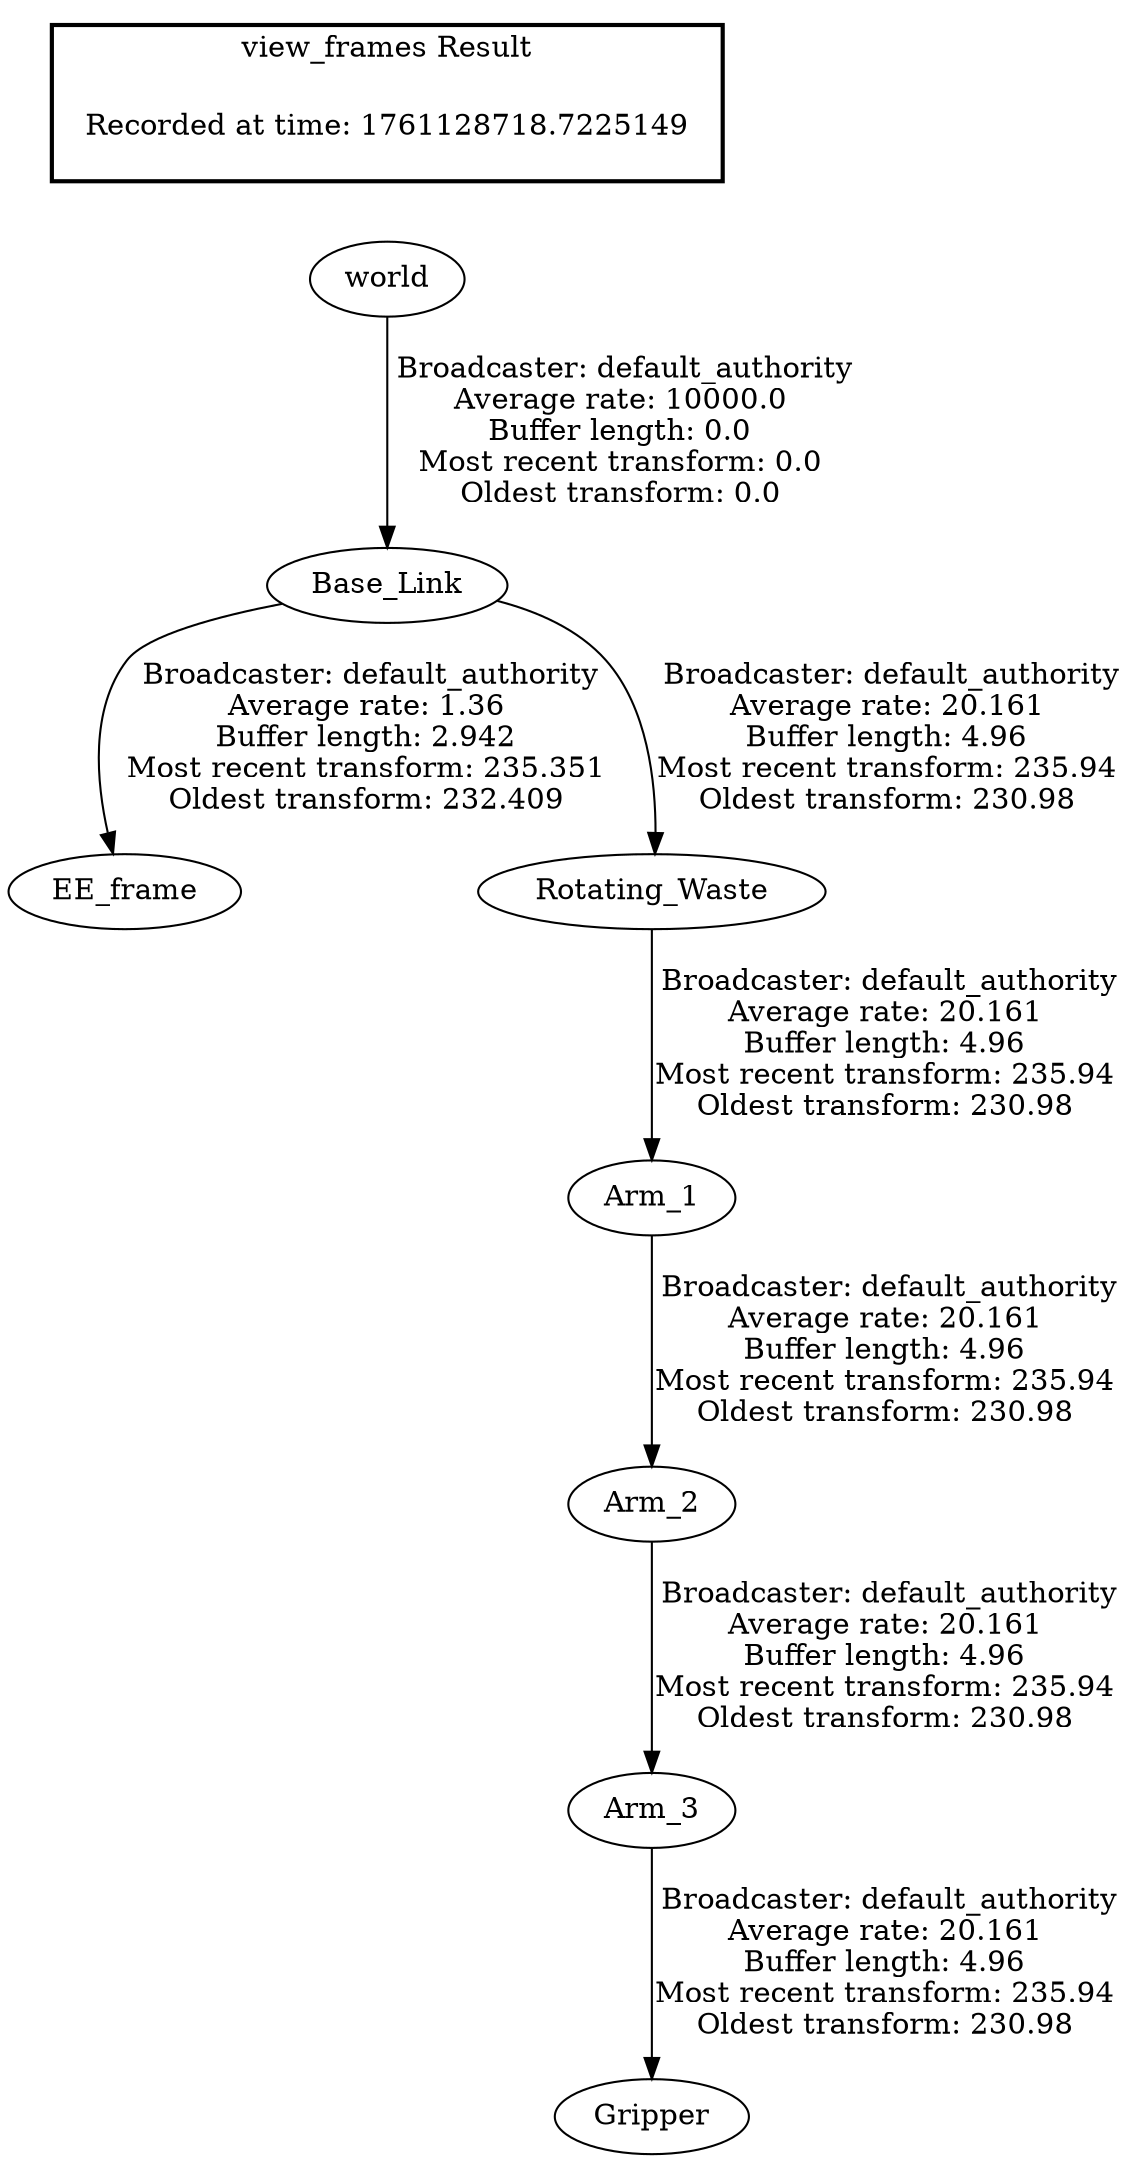 digraph G {
"Base_Link" -> "EE_frame"[label=" Broadcaster: default_authority\nAverage rate: 1.36\nBuffer length: 2.942\nMost recent transform: 235.351\nOldest transform: 232.409\n"];
"world" -> "Base_Link"[label=" Broadcaster: default_authority\nAverage rate: 10000.0\nBuffer length: 0.0\nMost recent transform: 0.0\nOldest transform: 0.0\n"];
"Base_Link" -> "Rotating_Waste"[label=" Broadcaster: default_authority\nAverage rate: 20.161\nBuffer length: 4.96\nMost recent transform: 235.94\nOldest transform: 230.98\n"];
"Rotating_Waste" -> "Arm_1"[label=" Broadcaster: default_authority\nAverage rate: 20.161\nBuffer length: 4.96\nMost recent transform: 235.94\nOldest transform: 230.98\n"];
"Arm_1" -> "Arm_2"[label=" Broadcaster: default_authority\nAverage rate: 20.161\nBuffer length: 4.96\nMost recent transform: 235.94\nOldest transform: 230.98\n"];
"Arm_2" -> "Arm_3"[label=" Broadcaster: default_authority\nAverage rate: 20.161\nBuffer length: 4.96\nMost recent transform: 235.94\nOldest transform: 230.98\n"];
"Arm_3" -> "Gripper"[label=" Broadcaster: default_authority\nAverage rate: 20.161\nBuffer length: 4.96\nMost recent transform: 235.94\nOldest transform: 230.98\n"];
edge [style=invis];
 subgraph cluster_legend { style=bold; color=black; label ="view_frames Result";
"Recorded at time: 1761128718.7225149"[ shape=plaintext ] ;
}->"world";
}
